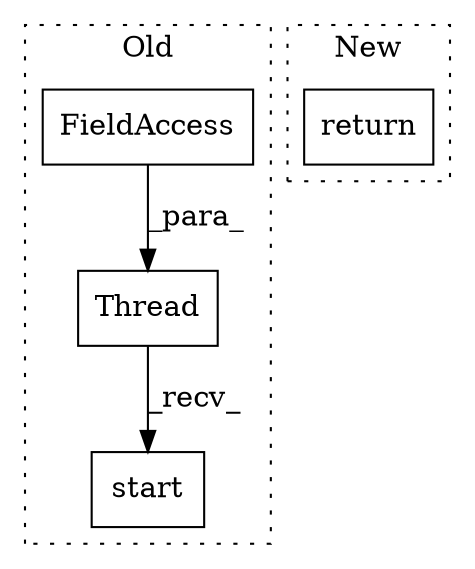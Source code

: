digraph G {
subgraph cluster0 {
1 [label="Thread" a="32" s="295,354" l="7,2" shape="box"];
3 [label="start" a="32" s="357" l="7" shape="box"];
4 [label="FieldAccess" a="22" s="302" l="11" shape="box"];
label = "Old";
style="dotted";
}
subgraph cluster1 {
2 [label="return" a="41" s="387" l="7" shape="box"];
label = "New";
style="dotted";
}
1 -> 3 [label="_recv_"];
4 -> 1 [label="_para_"];
}